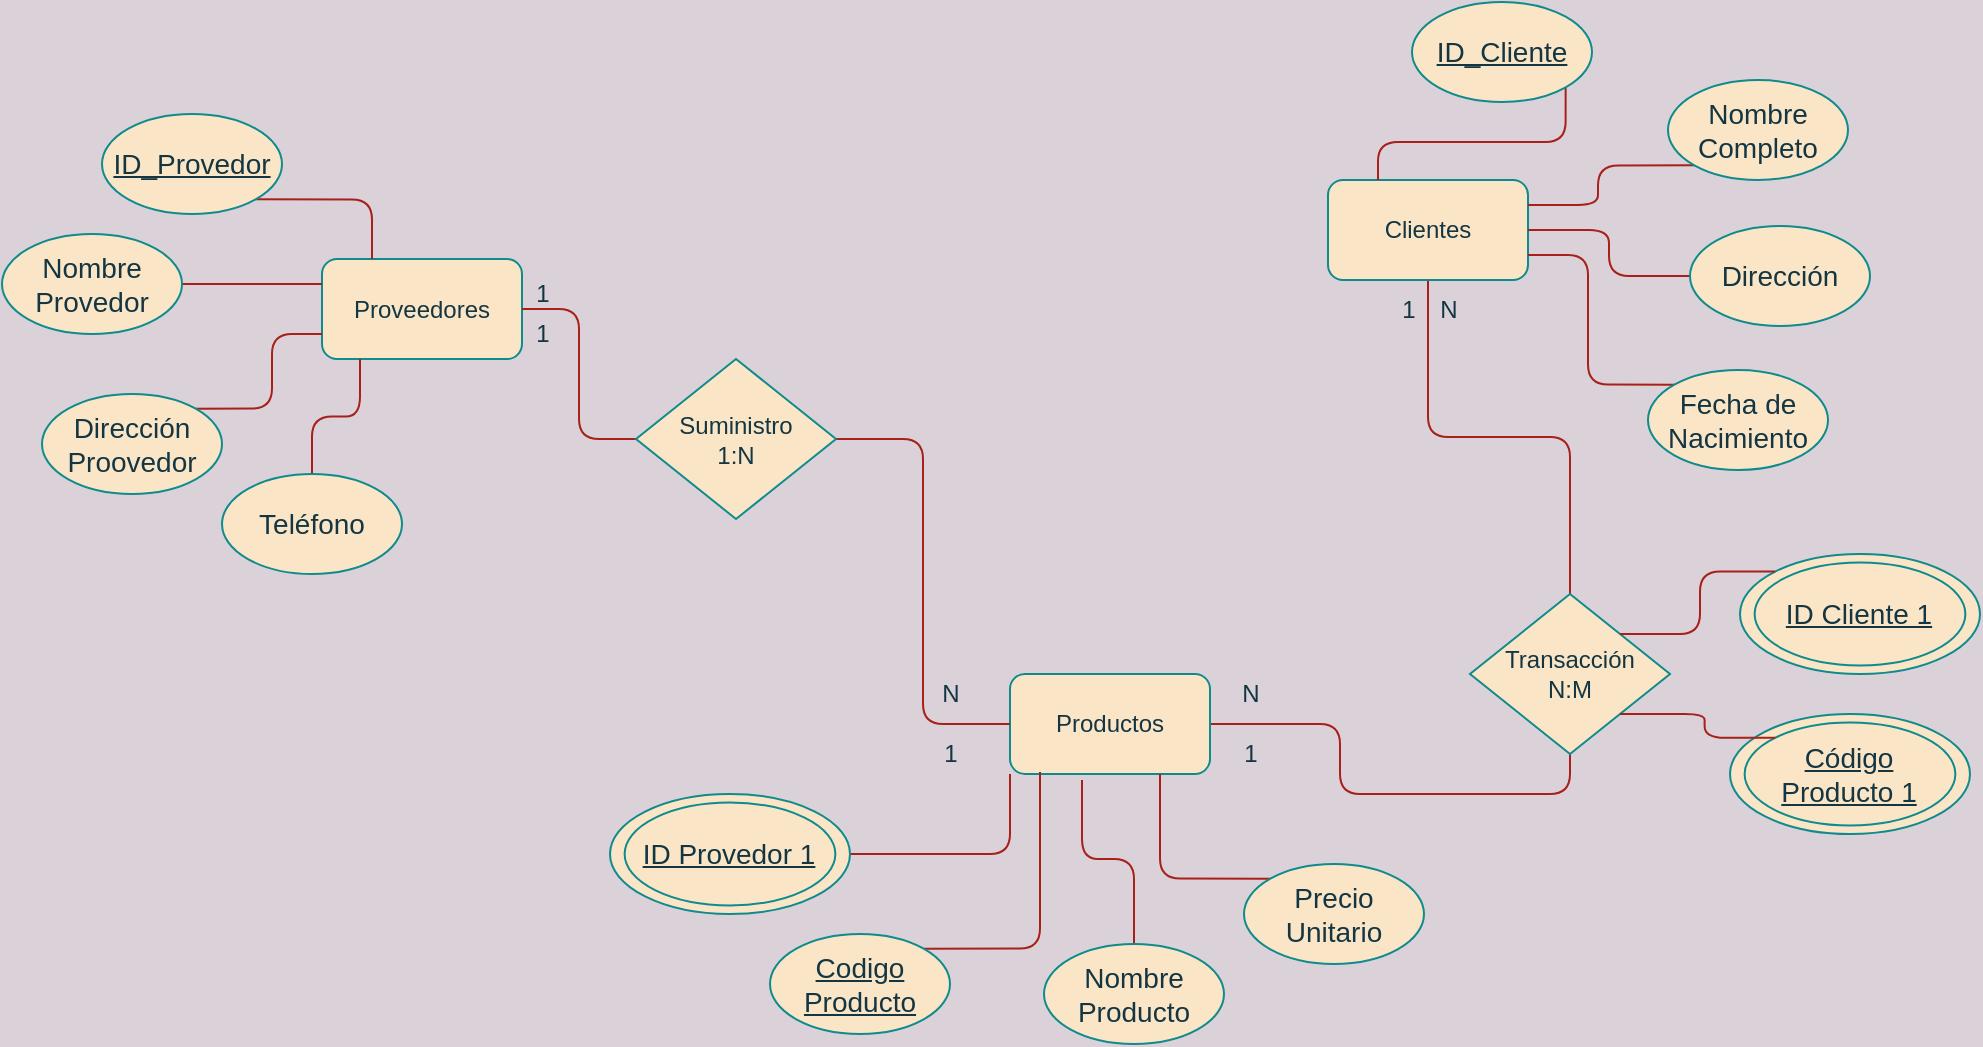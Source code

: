 <mxfile version="18.0.6" type="device"><diagram id="v_ofq_5l6EhMzVcD3pSw" name="Page-1"><mxGraphModel dx="868" dy="593" grid="0" gridSize="10" guides="1" tooltips="1" connect="1" arrows="1" fold="1" page="1" pageScale="1" pageWidth="1100" pageHeight="850" background="#DAD2D8" math="0" shadow="0"><root><mxCell id="0"/><mxCell id="1" parent="0"/><mxCell id="a7K3CgajVKJSLxz9qL2W-35" style="edgeStyle=orthogonalEdgeStyle;curved=0;rounded=1;sketch=0;orthogonalLoop=1;jettySize=auto;html=1;exitX=0.5;exitY=1;exitDx=0;exitDy=0;entryX=0.5;entryY=0;entryDx=0;entryDy=0;fontColor=#143642;endArrow=none;endFill=0;strokeColor=#A8201A;fillColor=#FAE5C7;" parent="1" source="a7K3CgajVKJSLxz9qL2W-4" target="a7K3CgajVKJSLxz9qL2W-34" edge="1"><mxGeometry relative="1" as="geometry"/></mxCell><mxCell id="a7K3CgajVKJSLxz9qL2W-4" value="Clientes" style="rounded=1;whiteSpace=wrap;html=1;sketch=0;fontColor=#143642;strokeColor=#0F8B8D;fillColor=#FAE5C7;" parent="1" vertex="1"><mxGeometry x="729" y="133" width="100" height="50" as="geometry"/></mxCell><mxCell id="a7K3CgajVKJSLxz9qL2W-13" style="edgeStyle=orthogonalEdgeStyle;curved=0;rounded=1;sketch=0;orthogonalLoop=1;jettySize=auto;html=1;exitX=1;exitY=1;exitDx=0;exitDy=0;entryX=0.25;entryY=0;entryDx=0;entryDy=0;fontColor=#143642;endArrow=none;endFill=0;strokeColor=#A8201A;fillColor=#FAE5C7;" parent="1" source="a7K3CgajVKJSLxz9qL2W-11" target="a7K3CgajVKJSLxz9qL2W-4" edge="1"><mxGeometry relative="1" as="geometry"/></mxCell><mxCell id="a7K3CgajVKJSLxz9qL2W-11" value="&lt;u&gt;ID_Cliente&lt;/u&gt;" style="ellipse;whiteSpace=wrap;html=1;rounded=0;sketch=0;fontSize=14;fontColor=#143642;strokeColor=#0F8B8D;fillColor=#FAE5C7;" parent="1" vertex="1"><mxGeometry x="771" y="44" width="90" height="50" as="geometry"/></mxCell><mxCell id="a7K3CgajVKJSLxz9qL2W-17" style="edgeStyle=orthogonalEdgeStyle;curved=0;rounded=1;sketch=0;orthogonalLoop=1;jettySize=auto;html=1;exitX=0;exitY=1;exitDx=0;exitDy=0;entryX=1;entryY=0.25;entryDx=0;entryDy=0;fontColor=#143642;endArrow=none;endFill=0;strokeColor=#A8201A;fillColor=#FAE5C7;" parent="1" source="a7K3CgajVKJSLxz9qL2W-14" target="a7K3CgajVKJSLxz9qL2W-4" edge="1"><mxGeometry relative="1" as="geometry"/></mxCell><mxCell id="a7K3CgajVKJSLxz9qL2W-14" value="Nombre&lt;br&gt;Completo" style="ellipse;whiteSpace=wrap;html=1;rounded=0;sketch=0;fontSize=14;fontColor=#143642;strokeColor=#0F8B8D;fillColor=#FAE5C7;" parent="1" vertex="1"><mxGeometry x="899" y="83" width="90" height="50" as="geometry"/></mxCell><mxCell id="a7K3CgajVKJSLxz9qL2W-18" style="edgeStyle=orthogonalEdgeStyle;curved=0;rounded=1;sketch=0;orthogonalLoop=1;jettySize=auto;html=1;exitX=0;exitY=0.5;exitDx=0;exitDy=0;entryX=1;entryY=0.5;entryDx=0;entryDy=0;fontColor=#143642;endArrow=none;endFill=0;strokeColor=#A8201A;fillColor=#FAE5C7;" parent="1" source="a7K3CgajVKJSLxz9qL2W-15" target="a7K3CgajVKJSLxz9qL2W-4" edge="1"><mxGeometry relative="1" as="geometry"/></mxCell><mxCell id="a7K3CgajVKJSLxz9qL2W-15" value="Dirección" style="ellipse;whiteSpace=wrap;html=1;rounded=0;sketch=0;fontSize=14;fontColor=#143642;strokeColor=#0F8B8D;fillColor=#FAE5C7;" parent="1" vertex="1"><mxGeometry x="910" y="156" width="90" height="50" as="geometry"/></mxCell><mxCell id="a7K3CgajVKJSLxz9qL2W-19" style="edgeStyle=orthogonalEdgeStyle;curved=0;rounded=1;sketch=0;orthogonalLoop=1;jettySize=auto;html=1;exitX=0;exitY=0;exitDx=0;exitDy=0;entryX=1;entryY=0.75;entryDx=0;entryDy=0;fontColor=#143642;endArrow=none;endFill=0;strokeColor=#A8201A;fillColor=#FAE5C7;" parent="1" source="a7K3CgajVKJSLxz9qL2W-16" target="a7K3CgajVKJSLxz9qL2W-4" edge="1"><mxGeometry relative="1" as="geometry"/></mxCell><mxCell id="a7K3CgajVKJSLxz9qL2W-16" value="Fecha de Nacimiento" style="ellipse;whiteSpace=wrap;html=1;rounded=0;sketch=0;fontSize=14;fontColor=#143642;strokeColor=#0F8B8D;fillColor=#FAE5C7;" parent="1" vertex="1"><mxGeometry x="889" y="228" width="90" height="50" as="geometry"/></mxCell><mxCell id="a7K3CgajVKJSLxz9qL2W-57" style="edgeStyle=orthogonalEdgeStyle;curved=0;rounded=1;sketch=0;orthogonalLoop=1;jettySize=auto;html=1;exitX=1;exitY=0.5;exitDx=0;exitDy=0;entryX=0.5;entryY=1;entryDx=0;entryDy=0;fontColor=#143642;endArrow=none;endFill=0;strokeColor=#A8201A;fillColor=#FAE5C7;" parent="1" source="a7K3CgajVKJSLxz9qL2W-24" target="a7K3CgajVKJSLxz9qL2W-34" edge="1"><mxGeometry relative="1" as="geometry"/></mxCell><mxCell id="a7K3CgajVKJSLxz9qL2W-68" style="edgeStyle=orthogonalEdgeStyle;curved=0;rounded=1;sketch=0;orthogonalLoop=1;jettySize=auto;html=1;exitX=0;exitY=1;exitDx=0;exitDy=0;entryX=1;entryY=0.5;entryDx=0;entryDy=0;fontColor=#143642;endArrow=none;endFill=0;strokeColor=#A8201A;fillColor=#FAE5C7;" parent="1" source="a7K3CgajVKJSLxz9qL2W-24" target="a7K3CgajVKJSLxz9qL2W-66" edge="1"><mxGeometry relative="1" as="geometry"/></mxCell><mxCell id="a7K3CgajVKJSLxz9qL2W-24" value="Productos" style="rounded=1;whiteSpace=wrap;html=1;sketch=0;fontColor=#143642;strokeColor=#0F8B8D;fillColor=#FAE5C7;" parent="1" vertex="1"><mxGeometry x="570" y="380" width="100" height="50" as="geometry"/></mxCell><mxCell id="a7K3CgajVKJSLxz9qL2W-59" style="edgeStyle=orthogonalEdgeStyle;curved=0;rounded=1;sketch=0;orthogonalLoop=1;jettySize=auto;html=1;exitX=0.5;exitY=0;exitDx=0;exitDy=0;entryX=0.36;entryY=1.06;entryDx=0;entryDy=0;entryPerimeter=0;fontColor=#143642;endArrow=none;endFill=0;strokeColor=#A8201A;fillColor=#FAE5C7;" parent="1" source="a7K3CgajVKJSLxz9qL2W-28" target="a7K3CgajVKJSLxz9qL2W-24" edge="1"><mxGeometry relative="1" as="geometry"/></mxCell><mxCell id="a7K3CgajVKJSLxz9qL2W-28" value="Nombre Producto" style="ellipse;whiteSpace=wrap;html=1;rounded=0;sketch=0;fontSize=14;fontColor=#143642;strokeColor=#0F8B8D;fillColor=#FAE5C7;" parent="1" vertex="1"><mxGeometry x="587" y="515" width="90" height="50" as="geometry"/></mxCell><mxCell id="a7K3CgajVKJSLxz9qL2W-60" style="edgeStyle=orthogonalEdgeStyle;curved=0;rounded=1;sketch=0;orthogonalLoop=1;jettySize=auto;html=1;exitX=0;exitY=0;exitDx=0;exitDy=0;entryX=0.75;entryY=1;entryDx=0;entryDy=0;fontColor=#143642;endArrow=none;endFill=0;strokeColor=#A8201A;fillColor=#FAE5C7;" parent="1" source="a7K3CgajVKJSLxz9qL2W-30" target="a7K3CgajVKJSLxz9qL2W-24" edge="1"><mxGeometry relative="1" as="geometry"/></mxCell><mxCell id="a7K3CgajVKJSLxz9qL2W-30" value="Precio Unitario" style="ellipse;whiteSpace=wrap;html=1;rounded=0;sketch=0;fontSize=14;fontColor=#143642;strokeColor=#0F8B8D;fillColor=#FAE5C7;" parent="1" vertex="1"><mxGeometry x="687" y="475" width="90" height="50" as="geometry"/></mxCell><mxCell id="a7K3CgajVKJSLxz9qL2W-34" value="Transacción&lt;br&gt;N:M" style="rhombus;whiteSpace=wrap;html=1;rounded=0;sketch=0;fontColor=#143642;strokeColor=#0F8B8D;fillColor=#FAE5C7;" parent="1" vertex="1"><mxGeometry x="800" y="340" width="100" height="80" as="geometry"/></mxCell><mxCell id="a7K3CgajVKJSLxz9qL2W-38" value="Proveedores" style="rounded=1;whiteSpace=wrap;html=1;sketch=0;fontColor=#143642;strokeColor=#0F8B8D;fillColor=#FAE5C7;" parent="1" vertex="1"><mxGeometry x="226" y="172.5" width="100" height="50" as="geometry"/></mxCell><mxCell id="a7K3CgajVKJSLxz9qL2W-49" style="edgeStyle=orthogonalEdgeStyle;curved=0;rounded=1;sketch=0;orthogonalLoop=1;jettySize=auto;html=1;exitX=1;exitY=1;exitDx=0;exitDy=0;entryX=0.25;entryY=0;entryDx=0;entryDy=0;fontColor=#143642;endArrow=none;endFill=0;strokeColor=#A8201A;fillColor=#FAE5C7;" parent="1" source="a7K3CgajVKJSLxz9qL2W-39" target="a7K3CgajVKJSLxz9qL2W-38" edge="1"><mxGeometry relative="1" as="geometry"/></mxCell><mxCell id="a7K3CgajVKJSLxz9qL2W-39" value="&lt;u&gt;ID_Provedor&lt;/u&gt;" style="ellipse;whiteSpace=wrap;html=1;rounded=0;sketch=0;fontSize=14;fontColor=#143642;strokeColor=#0F8B8D;fillColor=#FAE5C7;" parent="1" vertex="1"><mxGeometry x="116" y="100" width="90" height="50" as="geometry"/></mxCell><mxCell id="a7K3CgajVKJSLxz9qL2W-50" style="edgeStyle=orthogonalEdgeStyle;curved=0;rounded=1;sketch=0;orthogonalLoop=1;jettySize=auto;html=1;exitX=1;exitY=0.5;exitDx=0;exitDy=0;entryX=0;entryY=0.25;entryDx=0;entryDy=0;fontColor=#143642;endArrow=none;endFill=0;strokeColor=#A8201A;fillColor=#FAE5C7;" parent="1" source="a7K3CgajVKJSLxz9qL2W-41" target="a7K3CgajVKJSLxz9qL2W-38" edge="1"><mxGeometry relative="1" as="geometry"/></mxCell><mxCell id="a7K3CgajVKJSLxz9qL2W-41" value="Nombre Provedor" style="ellipse;whiteSpace=wrap;html=1;rounded=0;sketch=0;fontSize=14;fontColor=#143642;strokeColor=#0F8B8D;fillColor=#FAE5C7;" parent="1" vertex="1"><mxGeometry x="66" y="160" width="90" height="50" as="geometry"/></mxCell><mxCell id="a7K3CgajVKJSLxz9qL2W-51" style="edgeStyle=orthogonalEdgeStyle;curved=0;rounded=1;sketch=0;orthogonalLoop=1;jettySize=auto;html=1;exitX=1;exitY=0;exitDx=0;exitDy=0;entryX=0;entryY=0.75;entryDx=0;entryDy=0;fontColor=#143642;endArrow=none;endFill=0;strokeColor=#A8201A;fillColor=#FAE5C7;" parent="1" source="a7K3CgajVKJSLxz9qL2W-43" target="a7K3CgajVKJSLxz9qL2W-38" edge="1"><mxGeometry relative="1" as="geometry"/></mxCell><mxCell id="a7K3CgajVKJSLxz9qL2W-43" value="Dirección Proovedor" style="ellipse;whiteSpace=wrap;html=1;rounded=0;sketch=0;fontSize=14;fontColor=#143642;strokeColor=#0F8B8D;fillColor=#FAE5C7;" parent="1" vertex="1"><mxGeometry x="86" y="240" width="90" height="50" as="geometry"/></mxCell><mxCell id="a7K3CgajVKJSLxz9qL2W-52" style="edgeStyle=orthogonalEdgeStyle;curved=0;rounded=1;sketch=0;orthogonalLoop=1;jettySize=auto;html=1;exitX=0.5;exitY=0;exitDx=0;exitDy=0;entryX=0.19;entryY=1;entryDx=0;entryDy=0;entryPerimeter=0;fontColor=#143642;endArrow=none;endFill=0;strokeColor=#A8201A;fillColor=#FAE5C7;" parent="1" source="a7K3CgajVKJSLxz9qL2W-45" target="a7K3CgajVKJSLxz9qL2W-38" edge="1"><mxGeometry relative="1" as="geometry"/></mxCell><mxCell id="a7K3CgajVKJSLxz9qL2W-45" value="Teléfono" style="ellipse;whiteSpace=wrap;html=1;rounded=0;sketch=0;fontSize=14;fontColor=#143642;strokeColor=#0F8B8D;fillColor=#FAE5C7;" parent="1" vertex="1"><mxGeometry x="176" y="280" width="90" height="50" as="geometry"/></mxCell><mxCell id="a7K3CgajVKJSLxz9qL2W-47" style="edgeStyle=orthogonalEdgeStyle;curved=0;rounded=1;sketch=0;orthogonalLoop=1;jettySize=auto;html=1;exitX=1;exitY=0.5;exitDx=0;exitDy=0;entryX=0;entryY=0.5;entryDx=0;entryDy=0;fontColor=#143642;endArrow=none;endFill=0;strokeColor=#A8201A;fillColor=#FAE5C7;" parent="1" source="a7K3CgajVKJSLxz9qL2W-46" target="a7K3CgajVKJSLxz9qL2W-24" edge="1"><mxGeometry relative="1" as="geometry"/></mxCell><mxCell id="a7K3CgajVKJSLxz9qL2W-48" style="edgeStyle=orthogonalEdgeStyle;curved=0;rounded=1;sketch=0;orthogonalLoop=1;jettySize=auto;html=1;exitX=0;exitY=0.5;exitDx=0;exitDy=0;entryX=1;entryY=0.5;entryDx=0;entryDy=0;fontColor=#143642;endArrow=none;endFill=0;strokeColor=#A8201A;fillColor=#FAE5C7;" parent="1" source="a7K3CgajVKJSLxz9qL2W-46" target="a7K3CgajVKJSLxz9qL2W-38" edge="1"><mxGeometry relative="1" as="geometry"/></mxCell><mxCell id="a7K3CgajVKJSLxz9qL2W-46" value="Suministro&lt;br&gt;1:N" style="rhombus;whiteSpace=wrap;html=1;rounded=0;sketch=0;fontColor=#143642;strokeColor=#0F8B8D;fillColor=#FAE5C7;" parent="1" vertex="1"><mxGeometry x="383" y="222.5" width="100" height="80" as="geometry"/></mxCell><mxCell id="a7K3CgajVKJSLxz9qL2W-58" style="edgeStyle=orthogonalEdgeStyle;curved=0;rounded=1;sketch=0;orthogonalLoop=1;jettySize=auto;html=1;exitX=1;exitY=0;exitDx=0;exitDy=0;entryX=0.15;entryY=0.98;entryDx=0;entryDy=0;entryPerimeter=0;fontColor=#143642;endArrow=none;endFill=0;strokeColor=#A8201A;fillColor=#FAE5C7;" parent="1" source="a7K3CgajVKJSLxz9qL2W-53" target="a7K3CgajVKJSLxz9qL2W-24" edge="1"><mxGeometry relative="1" as="geometry"/></mxCell><mxCell id="a7K3CgajVKJSLxz9qL2W-53" value="&lt;u&gt;Codigo&lt;br&gt;Producto&lt;br&gt;&lt;/u&gt;" style="ellipse;whiteSpace=wrap;html=1;rounded=0;sketch=0;fontSize=14;fontColor=#143642;strokeColor=#0F8B8D;fillColor=#FAE5C7;" parent="1" vertex="1"><mxGeometry x="450" y="510" width="90" height="50" as="geometry"/></mxCell><mxCell id="a7K3CgajVKJSLxz9qL2W-61" value="1" style="text;html=1;align=center;verticalAlign=middle;resizable=0;points=[];autosize=1;strokeColor=none;fillColor=none;fontColor=#143642;" parent="1" vertex="1"><mxGeometry x="326" y="180" width="20" height="20" as="geometry"/></mxCell><mxCell id="a7K3CgajVKJSLxz9qL2W-62" value="N" style="text;html=1;align=center;verticalAlign=middle;resizable=0;points=[];autosize=1;strokeColor=none;fillColor=none;fontColor=#143642;" parent="1" vertex="1"><mxGeometry x="530" y="380" width="20" height="20" as="geometry"/></mxCell><mxCell id="a7K3CgajVKJSLxz9qL2W-63" value="1" style="text;html=1;align=center;verticalAlign=middle;resizable=0;points=[];autosize=1;strokeColor=none;fillColor=none;fontColor=#143642;" parent="1" vertex="1"><mxGeometry x="530" y="410" width="20" height="20" as="geometry"/></mxCell><mxCell id="a7K3CgajVKJSLxz9qL2W-64" value="1" style="text;html=1;align=center;verticalAlign=middle;resizable=0;points=[];autosize=1;strokeColor=none;fillColor=none;fontColor=#143642;" parent="1" vertex="1"><mxGeometry x="326" y="200" width="20" height="20" as="geometry"/></mxCell><mxCell id="a7K3CgajVKJSLxz9qL2W-65" value="" style="group;fontColor=#143642;" parent="1" vertex="1" connectable="0"><mxGeometry x="370" y="440" width="120" height="60" as="geometry"/></mxCell><mxCell id="a7K3CgajVKJSLxz9qL2W-66" value="" style="ellipse;whiteSpace=wrap;html=1;rounded=0;sketch=0;fontSize=14;fontColor=#143642;strokeColor=#0F8B8D;fillColor=#FAE5C7;" parent="a7K3CgajVKJSLxz9qL2W-65" vertex="1"><mxGeometry width="120" height="60" as="geometry"/></mxCell><mxCell id="a7K3CgajVKJSLxz9qL2W-67" value="&lt;u style=&quot;font-size: 14px;&quot;&gt;ID Provedor 1&lt;/u&gt;&lt;u&gt;&lt;br&gt;&lt;/u&gt;" style="ellipse;whiteSpace=wrap;html=1;rounded=0;sketch=0;fontColor=#143642;strokeColor=#0F8B8D;fillColor=#FAE5C7;" parent="a7K3CgajVKJSLxz9qL2W-65" vertex="1"><mxGeometry x="7.317" y="4.286" width="105.366" height="51.429" as="geometry"/></mxCell><mxCell id="a7K3CgajVKJSLxz9qL2W-69" value="1" style="text;html=1;align=center;verticalAlign=middle;resizable=0;points=[];autosize=1;strokeColor=none;fillColor=none;fontColor=#143642;" parent="1" vertex="1"><mxGeometry x="759" y="188" width="20" height="20" as="geometry"/></mxCell><mxCell id="a7K3CgajVKJSLxz9qL2W-70" value="N" style="text;html=1;align=center;verticalAlign=middle;resizable=0;points=[];autosize=1;strokeColor=none;fillColor=none;fontColor=#143642;" parent="1" vertex="1"><mxGeometry x="680" y="380" width="20" height="20" as="geometry"/></mxCell><mxCell id="a7K3CgajVKJSLxz9qL2W-71" value="1" style="text;html=1;align=center;verticalAlign=middle;resizable=0;points=[];autosize=1;strokeColor=none;fillColor=none;fontColor=#143642;" parent="1" vertex="1"><mxGeometry x="680" y="410" width="20" height="20" as="geometry"/></mxCell><mxCell id="a7K3CgajVKJSLxz9qL2W-72" value="N" style="text;html=1;align=center;verticalAlign=middle;resizable=0;points=[];autosize=1;strokeColor=none;fillColor=none;fontColor=#143642;" parent="1" vertex="1"><mxGeometry x="779" y="188" width="20" height="20" as="geometry"/></mxCell><mxCell id="a7K3CgajVKJSLxz9qL2W-74" value="" style="group;fontColor=#143642;" parent="1" vertex="1" connectable="0"><mxGeometry x="935" y="320" width="120" height="60" as="geometry"/></mxCell><mxCell id="a7K3CgajVKJSLxz9qL2W-75" value="" style="ellipse;whiteSpace=wrap;html=1;rounded=0;sketch=0;fontSize=14;fontColor=#143642;strokeColor=#0F8B8D;fillColor=#FAE5C7;" parent="a7K3CgajVKJSLxz9qL2W-74" vertex="1"><mxGeometry width="120" height="60" as="geometry"/></mxCell><mxCell id="a7K3CgajVKJSLxz9qL2W-76" value="&lt;u style=&quot;font-size: 14px;&quot;&gt;ID Cliente 1&lt;/u&gt;&lt;u&gt;&lt;br&gt;&lt;/u&gt;" style="ellipse;whiteSpace=wrap;html=1;rounded=0;sketch=0;fontColor=#143642;strokeColor=#0F8B8D;fillColor=#FAE5C7;" parent="a7K3CgajVKJSLxz9qL2W-74" vertex="1"><mxGeometry x="7.317" y="4.286" width="105.366" height="51.429" as="geometry"/></mxCell><mxCell id="a7K3CgajVKJSLxz9qL2W-77" value="" style="group;fontColor=#143642;" parent="1" vertex="1" connectable="0"><mxGeometry x="930" y="400" width="120" height="60" as="geometry"/></mxCell><mxCell id="a7K3CgajVKJSLxz9qL2W-78" value="" style="ellipse;whiteSpace=wrap;html=1;rounded=0;sketch=0;fontSize=14;fontColor=#143642;strokeColor=#0F8B8D;fillColor=#FAE5C7;" parent="a7K3CgajVKJSLxz9qL2W-77" vertex="1"><mxGeometry width="120" height="60" as="geometry"/></mxCell><mxCell id="a7K3CgajVKJSLxz9qL2W-79" value="&lt;u style=&quot;font-size: 14px;&quot;&gt;Código Producto 1&lt;/u&gt;&lt;u&gt;&lt;br&gt;&lt;/u&gt;" style="ellipse;whiteSpace=wrap;html=1;rounded=0;sketch=0;fontColor=#143642;strokeColor=#0F8B8D;fillColor=#FAE5C7;" parent="a7K3CgajVKJSLxz9qL2W-77" vertex="1"><mxGeometry x="7.317" y="4.286" width="105.366" height="51.429" as="geometry"/></mxCell><mxCell id="a7K3CgajVKJSLxz9qL2W-80" style="edgeStyle=orthogonalEdgeStyle;curved=0;rounded=1;sketch=0;orthogonalLoop=1;jettySize=auto;html=1;exitX=0;exitY=0;exitDx=0;exitDy=0;entryX=1;entryY=1;entryDx=0;entryDy=0;fontColor=#143642;endArrow=none;endFill=0;strokeColor=#A8201A;fillColor=#FAE5C7;" parent="1" source="a7K3CgajVKJSLxz9qL2W-79" target="a7K3CgajVKJSLxz9qL2W-34" edge="1"><mxGeometry relative="1" as="geometry"/></mxCell><mxCell id="a7K3CgajVKJSLxz9qL2W-81" style="edgeStyle=orthogonalEdgeStyle;curved=0;rounded=1;sketch=0;orthogonalLoop=1;jettySize=auto;html=1;exitX=0;exitY=0;exitDx=0;exitDy=0;entryX=1;entryY=0;entryDx=0;entryDy=0;fontColor=#143642;endArrow=none;endFill=0;strokeColor=#A8201A;fillColor=#FAE5C7;" parent="1" source="a7K3CgajVKJSLxz9qL2W-75" target="a7K3CgajVKJSLxz9qL2W-34" edge="1"><mxGeometry relative="1" as="geometry"/></mxCell></root></mxGraphModel></diagram></mxfile>